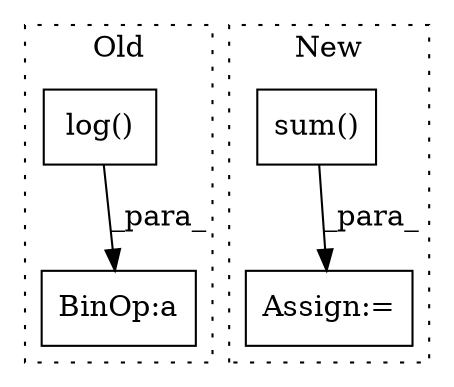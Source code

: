 digraph G {
subgraph cluster0 {
1 [label="log()" a="75" s="1093,1118" l="10,1" shape="box"];
3 [label="BinOp:a" a="82" s="1043" l="35" shape="box"];
label = "Old";
style="dotted";
}
subgraph cluster1 {
2 [label="sum()" a="75" s="1707" l="17" shape="box"];
4 [label="Assign:=" a="68" s="1704" l="3" shape="box"];
label = "New";
style="dotted";
}
1 -> 3 [label="_para_"];
2 -> 4 [label="_para_"];
}